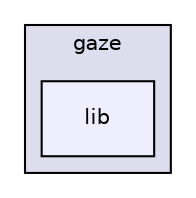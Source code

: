 digraph "gulp-src/node_modules/gulp/node_modules/vinyl-fs/node_modules/glob-watcher/node_modules/gaze/lib" {
  compound=true
  node [ fontsize="10", fontname="Helvetica"];
  edge [ labelfontsize="10", labelfontname="Helvetica"];
  subgraph clusterdir_26777cbb5ae4b6ce36c60e556d023dd0 {
    graph [ bgcolor="#ddddee", pencolor="black", label="gaze" fontname="Helvetica", fontsize="10", URL="dir_26777cbb5ae4b6ce36c60e556d023dd0.html"]
  dir_07a941d7f4ca0a3a720207d00d078e78 [shape=box, label="lib", style="filled", fillcolor="#eeeeff", pencolor="black", URL="dir_07a941d7f4ca0a3a720207d00d078e78.html"];
  }
}
